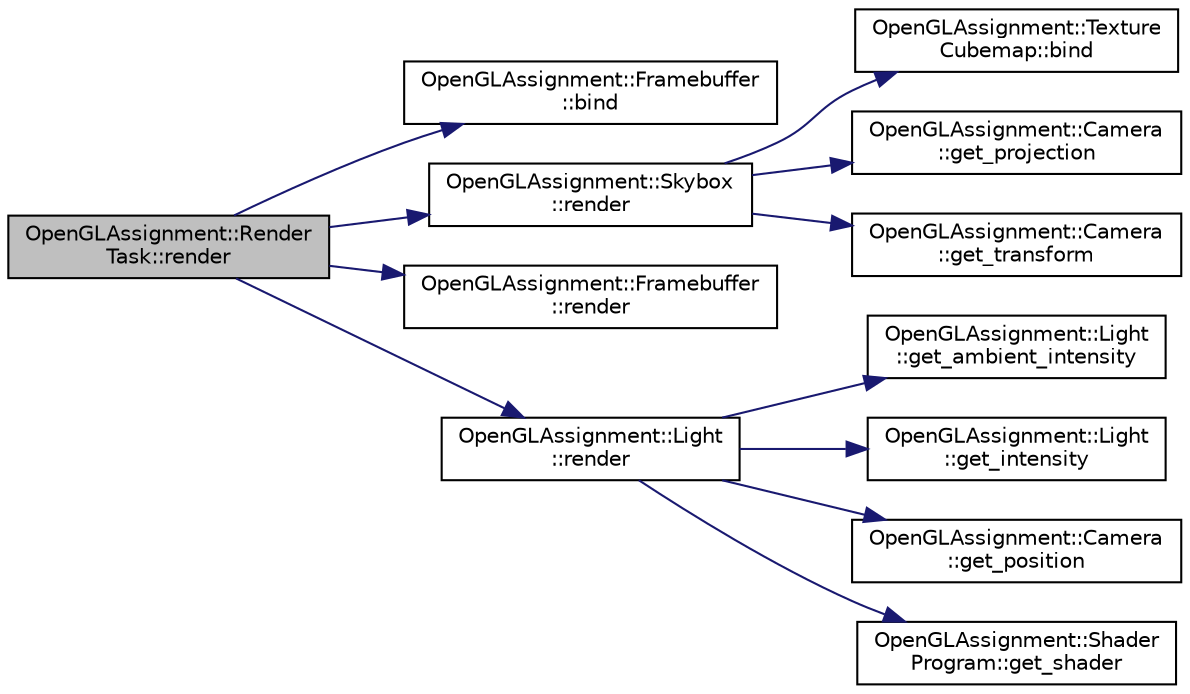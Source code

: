 digraph "OpenGLAssignment::RenderTask::render"
{
 // LATEX_PDF_SIZE
  edge [fontname="Helvetica",fontsize="10",labelfontname="Helvetica",labelfontsize="10"];
  node [fontname="Helvetica",fontsize="10",shape=record];
  rankdir="LR";
  Node1 [label="OpenGLAssignment::Render\lTask::render",height=0.2,width=0.4,color="black", fillcolor="grey75", style="filled", fontcolor="black",tooltip="Render the scene."];
  Node1 -> Node2 [color="midnightblue",fontsize="10",style="solid",fontname="Helvetica"];
  Node2 [label="OpenGLAssignment::Framebuffer\l::bind",height=0.2,width=0.4,color="black", fillcolor="white", style="filled",URL="$class_open_g_l_assignment_1_1_framebuffer.html#a7a9bdaa3d127cc0b74dbbb90b839d43b",tooltip="Binds the framebuffer to use it."];
  Node1 -> Node3 [color="midnightblue",fontsize="10",style="solid",fontname="Helvetica"];
  Node3 [label="OpenGLAssignment::Skybox\l::render",height=0.2,width=0.4,color="black", fillcolor="white", style="filled",URL="$class_open_g_l_assignment_1_1_skybox.html#a07051a43767a094b435fc295e2e363b5",tooltip="Render the skybox."];
  Node3 -> Node4 [color="midnightblue",fontsize="10",style="solid",fontname="Helvetica"];
  Node4 [label="OpenGLAssignment::Texture\lCubemap::bind",height=0.2,width=0.4,color="black", fillcolor="white", style="filled",URL="$class_open_g_l_assignment_1_1_texture_cubemap.html#a20f1e502e3629fc87ffe108986461559",tooltip="Binds a texture to use it."];
  Node3 -> Node5 [color="midnightblue",fontsize="10",style="solid",fontname="Helvetica"];
  Node5 [label="OpenGLAssignment::Camera\l::get_projection",height=0.2,width=0.4,color="black", fillcolor="white", style="filled",URL="$class_open_g_l_assignment_1_1_camera.html#a97eb21d9be18383c28b100adda7e078c",tooltip="Gets the projection matrix."];
  Node3 -> Node6 [color="midnightblue",fontsize="10",style="solid",fontname="Helvetica"];
  Node6 [label="OpenGLAssignment::Camera\l::get_transform",height=0.2,width=0.4,color="black", fillcolor="white", style="filled",URL="$class_open_g_l_assignment_1_1_camera.html#a70061e13d0871a44e54af94a8959da24",tooltip="Gets the transformation of the camera."];
  Node1 -> Node7 [color="midnightblue",fontsize="10",style="solid",fontname="Helvetica"];
  Node7 [label="OpenGLAssignment::Framebuffer\l::render",height=0.2,width=0.4,color="black", fillcolor="white", style="filled",URL="$class_open_g_l_assignment_1_1_framebuffer.html#af44cb64714b95f2074fe5b26a26b6b7a",tooltip="Render the framebuffer."];
  Node1 -> Node8 [color="midnightblue",fontsize="10",style="solid",fontname="Helvetica"];
  Node8 [label="OpenGLAssignment::Light\l::render",height=0.2,width=0.4,color="black", fillcolor="white", style="filled",URL="$class_open_g_l_assignment_1_1_light.html#aaedc6884d12e21dec6468143214fb8a6",tooltip="Render. Update the lights values."];
  Node8 -> Node9 [color="midnightblue",fontsize="10",style="solid",fontname="Helvetica"];
  Node9 [label="OpenGLAssignment::Light\l::get_ambient_intensity",height=0.2,width=0.4,color="black", fillcolor="white", style="filled",URL="$class_open_g_l_assignment_1_1_light.html#aad88e5ccf058bd43f0f042e1bae256a6",tooltip="Gets the ambient intensity."];
  Node8 -> Node10 [color="midnightblue",fontsize="10",style="solid",fontname="Helvetica"];
  Node10 [label="OpenGLAssignment::Light\l::get_intensity",height=0.2,width=0.4,color="black", fillcolor="white", style="filled",URL="$class_open_g_l_assignment_1_1_light.html#a1033f58922682a67a1fc7f851b9d4ceb",tooltip="Gets the light intensity."];
  Node8 -> Node11 [color="midnightblue",fontsize="10",style="solid",fontname="Helvetica"];
  Node11 [label="OpenGLAssignment::Camera\l::get_position",height=0.2,width=0.4,color="black", fillcolor="white", style="filled",URL="$class_open_g_l_assignment_1_1_camera.html#ad5237426a12b4e9dbcb4f6c984f78b08",tooltip="Gets the position of the camera."];
  Node8 -> Node12 [color="midnightblue",fontsize="10",style="solid",fontname="Helvetica"];
  Node12 [label="OpenGLAssignment::Shader\lProgram::get_shader",height=0.2,width=0.4,color="black", fillcolor="white", style="filled",URL="$class_open_g_l_assignment_1_1_shader_program.html#ac6706fea0863820d3f5555875370248a",tooltip="Gets a shader program by its name."];
}
